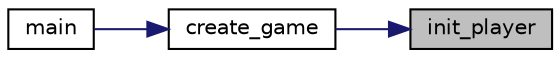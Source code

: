 digraph "init_player"
{
 // LATEX_PDF_SIZE
  edge [fontname="Helvetica",fontsize="10",labelfontname="Helvetica",labelfontsize="10"];
  node [fontname="Helvetica",fontsize="10",shape=record];
  rankdir="RL";
  Node1 [label="init_player",height=0.2,width=0.4,color="black", fillcolor="grey75", style="filled", fontcolor="black",tooltip="Function that init the player."];
  Node1 -> Node2 [dir="back",color="midnightblue",fontsize="10",style="solid"];
  Node2 [label="create_game",height=0.2,width=0.4,color="black", fillcolor="white", style="filled",URL="$game_8h.html#aabb10419dbd089ed1f572a817bea10ee",tooltip="Initialise the structure of the game who contains all the structure of the game."];
  Node2 -> Node3 [dir="back",color="midnightblue",fontsize="10",style="solid"];
  Node3 [label="main",height=0.2,width=0.4,color="black", fillcolor="white", style="filled",URL="$main_8c.html#abf9e6b7e6f15df4b525a2e7705ba3089",tooltip="Main function of the project contain the game loop."];
}

